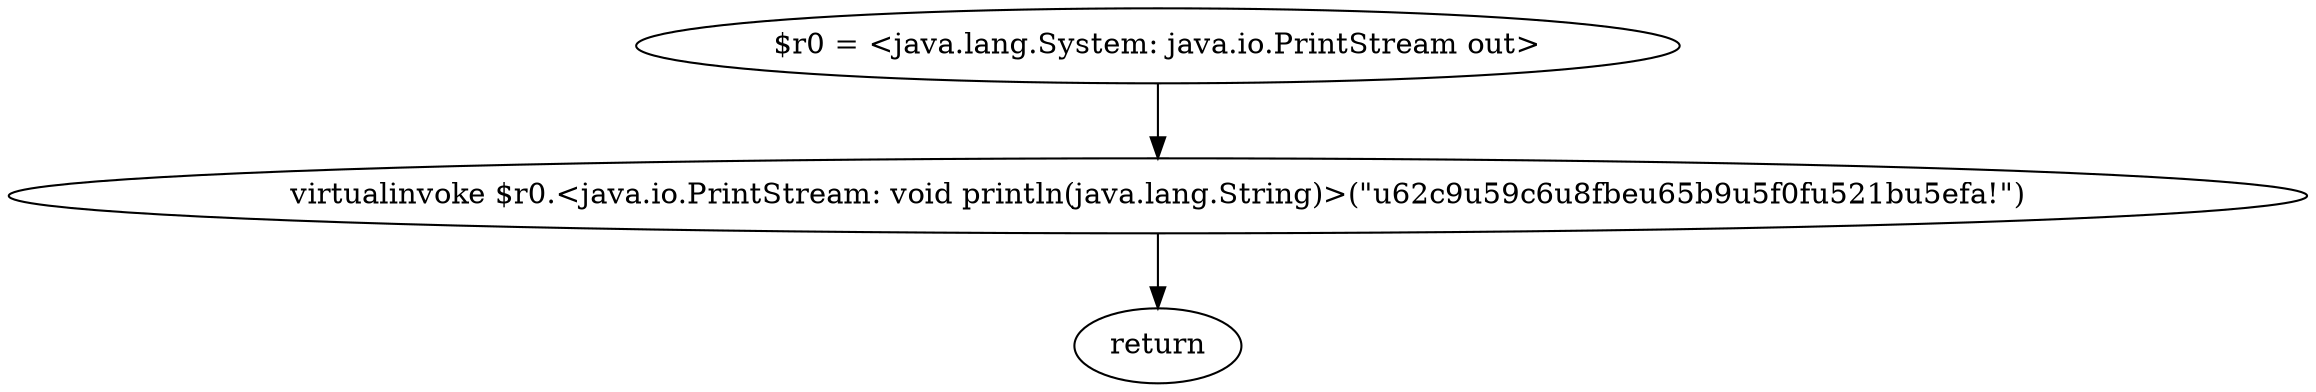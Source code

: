 digraph "unitGraph" {
    "$r0 = <java.lang.System: java.io.PrintStream out>"
    "virtualinvoke $r0.<java.io.PrintStream: void println(java.lang.String)>(\"\u62c9\u59c6\u8fbe\u65b9\u5f0f\u521b\u5efa!\")"
    "return"
    "$r0 = <java.lang.System: java.io.PrintStream out>"->"virtualinvoke $r0.<java.io.PrintStream: void println(java.lang.String)>(\"\u62c9\u59c6\u8fbe\u65b9\u5f0f\u521b\u5efa!\")";
    "virtualinvoke $r0.<java.io.PrintStream: void println(java.lang.String)>(\"\u62c9\u59c6\u8fbe\u65b9\u5f0f\u521b\u5efa!\")"->"return";
}
